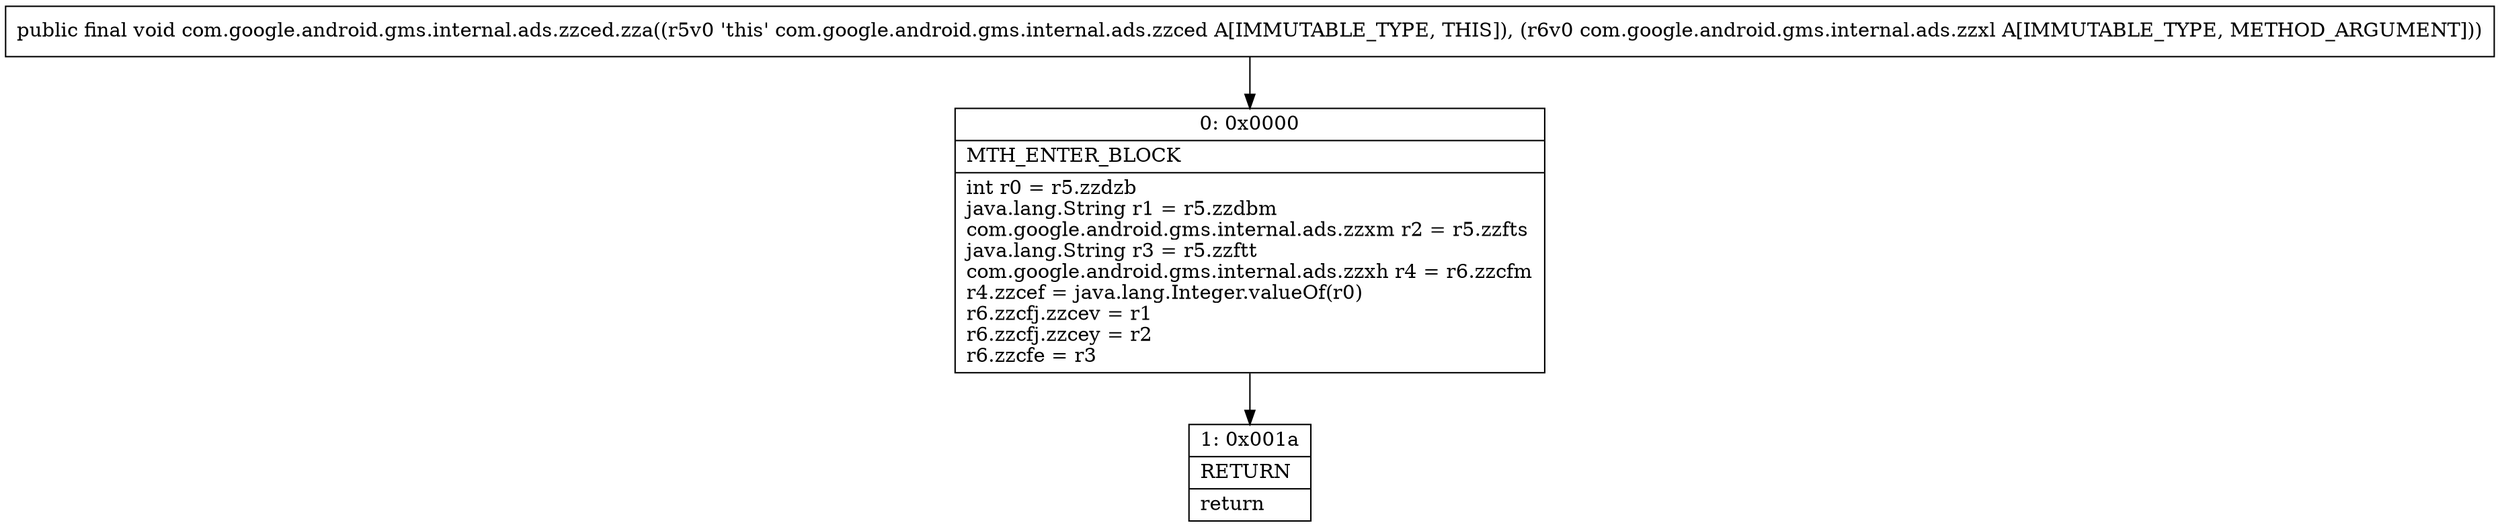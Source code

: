 digraph "CFG forcom.google.android.gms.internal.ads.zzced.zza(Lcom\/google\/android\/gms\/internal\/ads\/zzxl;)V" {
Node_0 [shape=record,label="{0\:\ 0x0000|MTH_ENTER_BLOCK\l|int r0 = r5.zzdzb\ljava.lang.String r1 = r5.zzdbm\lcom.google.android.gms.internal.ads.zzxm r2 = r5.zzfts\ljava.lang.String r3 = r5.zzftt\lcom.google.android.gms.internal.ads.zzxh r4 = r6.zzcfm\lr4.zzcef = java.lang.Integer.valueOf(r0)\lr6.zzcfj.zzcev = r1\lr6.zzcfj.zzcey = r2\lr6.zzcfe = r3\l}"];
Node_1 [shape=record,label="{1\:\ 0x001a|RETURN\l|return\l}"];
MethodNode[shape=record,label="{public final void com.google.android.gms.internal.ads.zzced.zza((r5v0 'this' com.google.android.gms.internal.ads.zzced A[IMMUTABLE_TYPE, THIS]), (r6v0 com.google.android.gms.internal.ads.zzxl A[IMMUTABLE_TYPE, METHOD_ARGUMENT])) }"];
MethodNode -> Node_0;
Node_0 -> Node_1;
}

